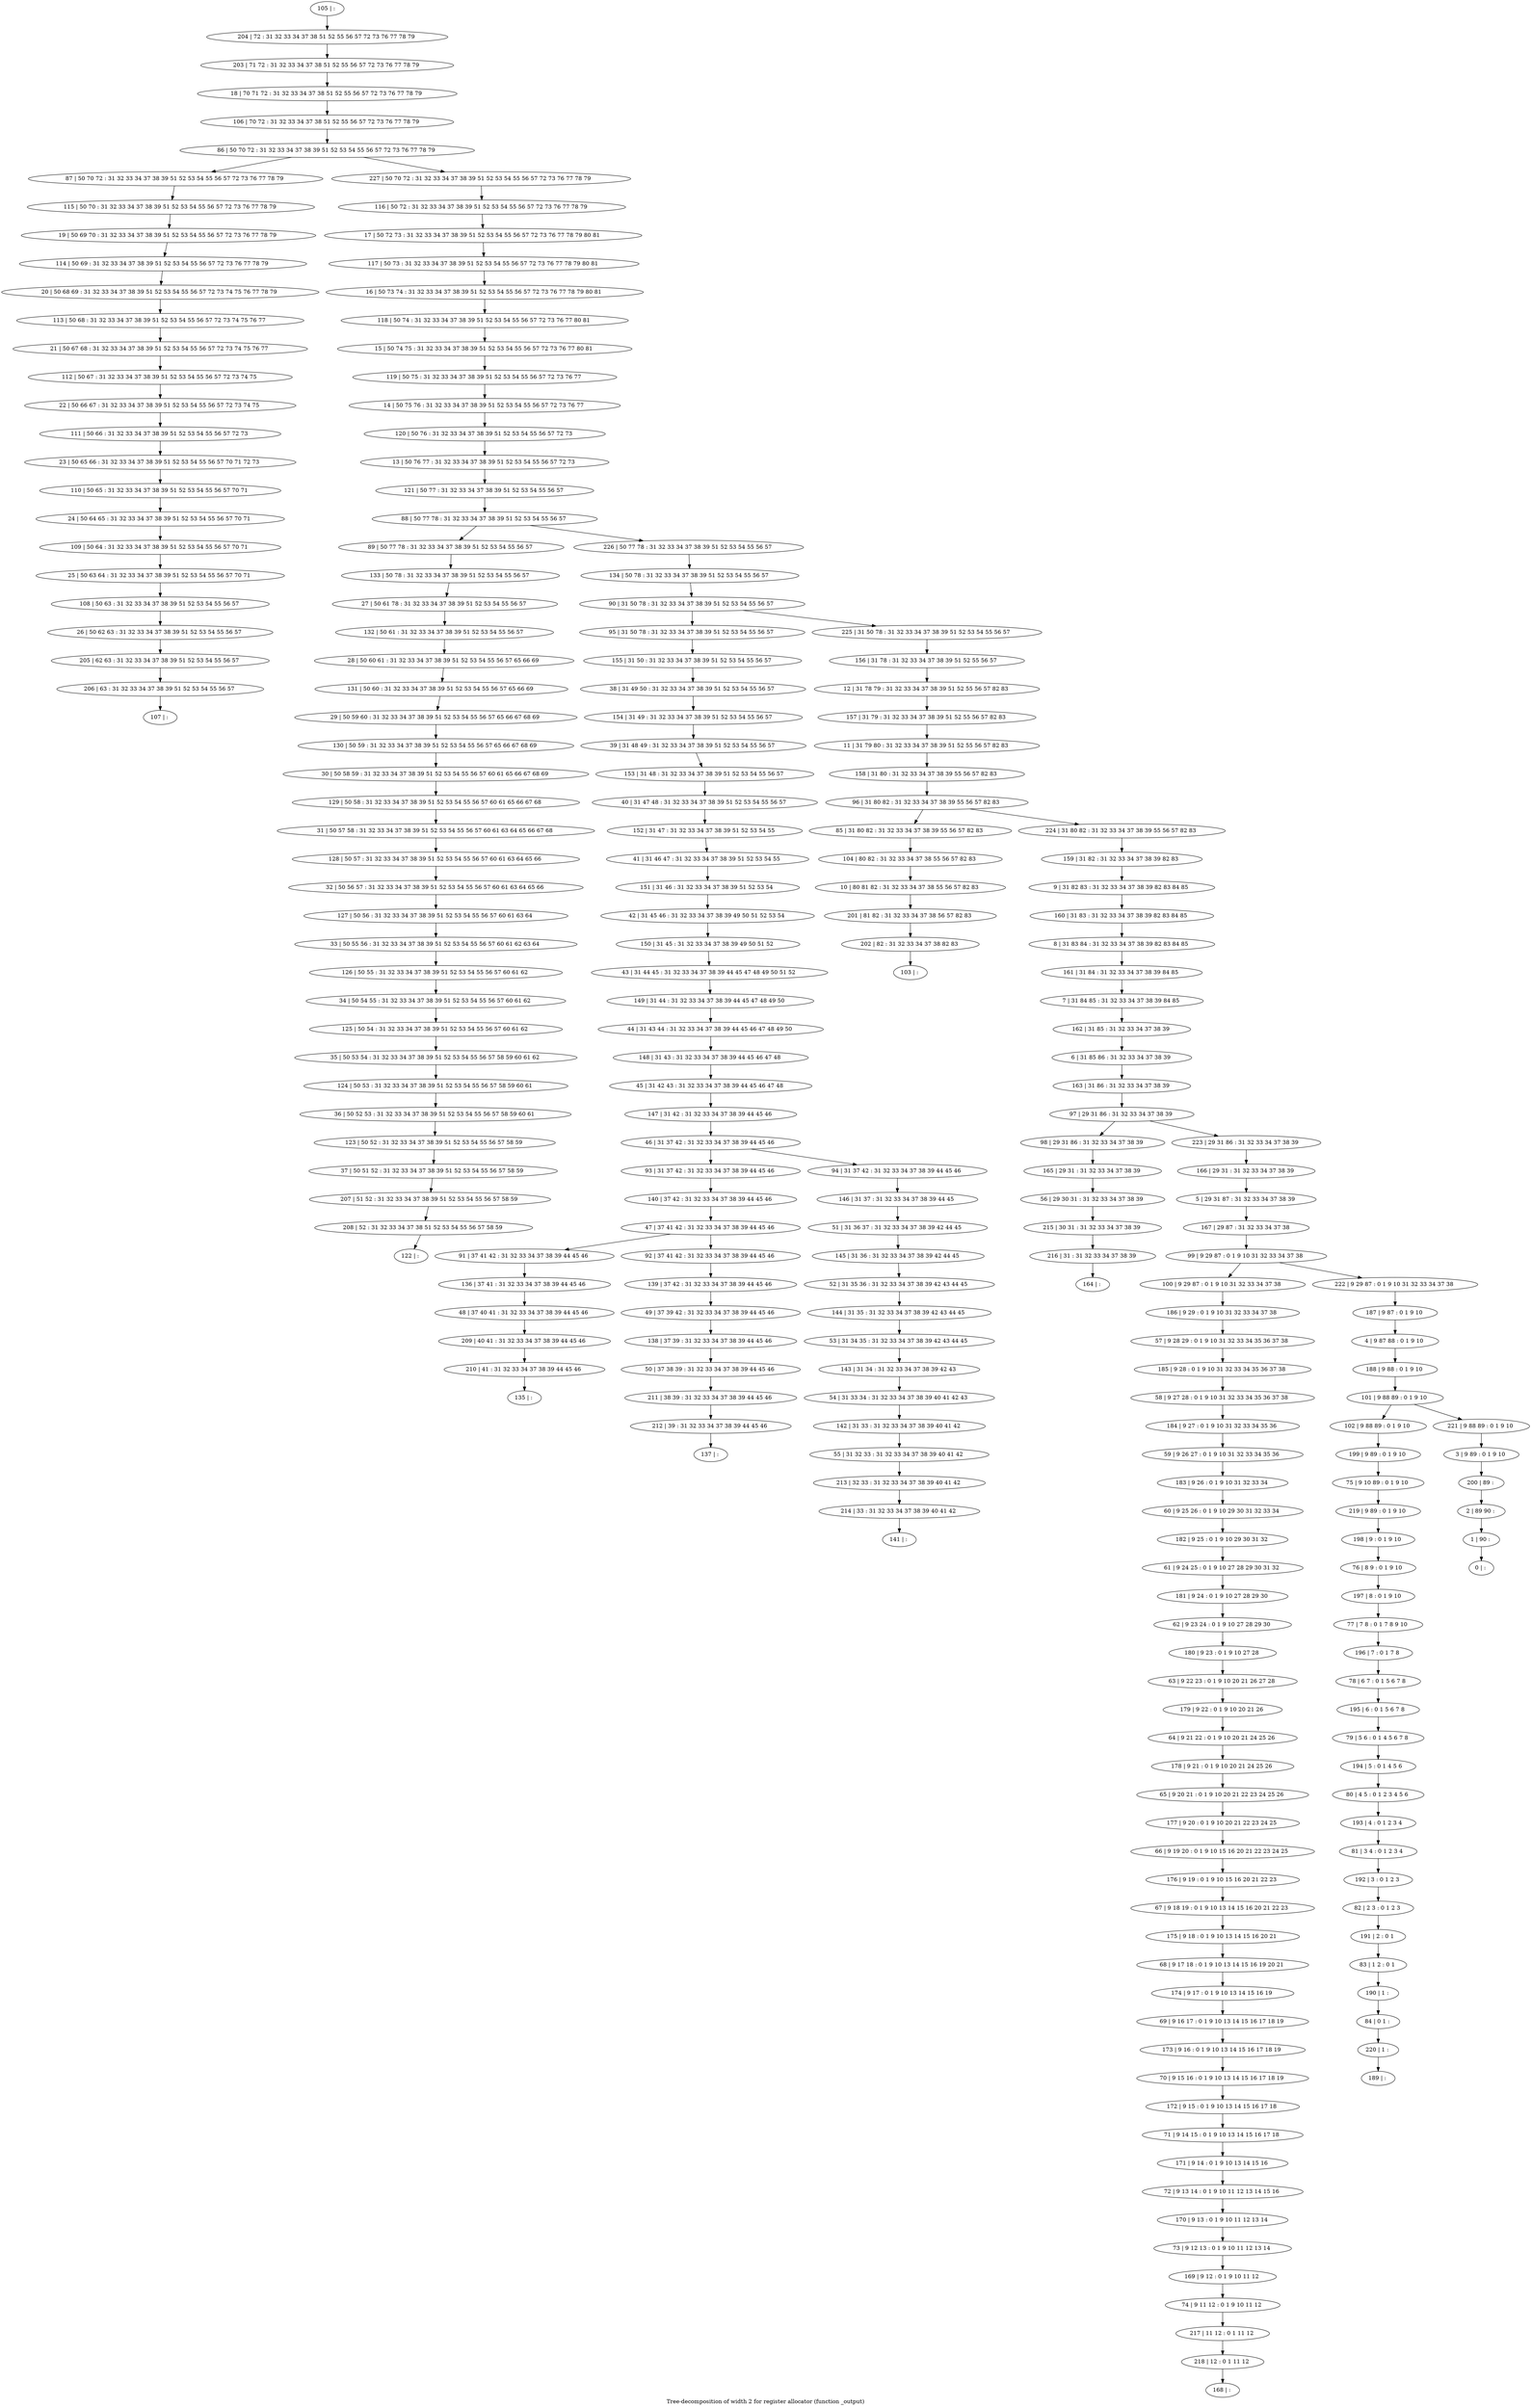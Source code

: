 digraph G {
graph [label="Tree-decomposition of width 2 for register allocator (function _output)"]
0[label="0 | : "];
1[label="1 | 90 : "];
2[label="2 | 89 90 : "];
3[label="3 | 9 89 : 0 1 9 10 "];
4[label="4 | 9 87 88 : 0 1 9 10 "];
5[label="5 | 29 31 87 : 31 32 33 34 37 38 39 "];
6[label="6 | 31 85 86 : 31 32 33 34 37 38 39 "];
7[label="7 | 31 84 85 : 31 32 33 34 37 38 39 84 85 "];
8[label="8 | 31 83 84 : 31 32 33 34 37 38 39 82 83 84 85 "];
9[label="9 | 31 82 83 : 31 32 33 34 37 38 39 82 83 84 85 "];
10[label="10 | 80 81 82 : 31 32 33 34 37 38 55 56 57 82 83 "];
11[label="11 | 31 79 80 : 31 32 33 34 37 38 39 51 52 55 56 57 82 83 "];
12[label="12 | 31 78 79 : 31 32 33 34 37 38 39 51 52 55 56 57 82 83 "];
13[label="13 | 50 76 77 : 31 32 33 34 37 38 39 51 52 53 54 55 56 57 72 73 "];
14[label="14 | 50 75 76 : 31 32 33 34 37 38 39 51 52 53 54 55 56 57 72 73 76 77 "];
15[label="15 | 50 74 75 : 31 32 33 34 37 38 39 51 52 53 54 55 56 57 72 73 76 77 80 81 "];
16[label="16 | 50 73 74 : 31 32 33 34 37 38 39 51 52 53 54 55 56 57 72 73 76 77 78 79 80 81 "];
17[label="17 | 50 72 73 : 31 32 33 34 37 38 39 51 52 53 54 55 56 57 72 73 76 77 78 79 80 81 "];
18[label="18 | 70 71 72 : 31 32 33 34 37 38 51 52 55 56 57 72 73 76 77 78 79 "];
19[label="19 | 50 69 70 : 31 32 33 34 37 38 39 51 52 53 54 55 56 57 72 73 76 77 78 79 "];
20[label="20 | 50 68 69 : 31 32 33 34 37 38 39 51 52 53 54 55 56 57 72 73 74 75 76 77 78 79 "];
21[label="21 | 50 67 68 : 31 32 33 34 37 38 39 51 52 53 54 55 56 57 72 73 74 75 76 77 "];
22[label="22 | 50 66 67 : 31 32 33 34 37 38 39 51 52 53 54 55 56 57 72 73 74 75 "];
23[label="23 | 50 65 66 : 31 32 33 34 37 38 39 51 52 53 54 55 56 57 70 71 72 73 "];
24[label="24 | 50 64 65 : 31 32 33 34 37 38 39 51 52 53 54 55 56 57 70 71 "];
25[label="25 | 50 63 64 : 31 32 33 34 37 38 39 51 52 53 54 55 56 57 70 71 "];
26[label="26 | 50 62 63 : 31 32 33 34 37 38 39 51 52 53 54 55 56 57 "];
27[label="27 | 50 61 78 : 31 32 33 34 37 38 39 51 52 53 54 55 56 57 "];
28[label="28 | 50 60 61 : 31 32 33 34 37 38 39 51 52 53 54 55 56 57 65 66 69 "];
29[label="29 | 50 59 60 : 31 32 33 34 37 38 39 51 52 53 54 55 56 57 65 66 67 68 69 "];
30[label="30 | 50 58 59 : 31 32 33 34 37 38 39 51 52 53 54 55 56 57 60 61 65 66 67 68 69 "];
31[label="31 | 50 57 58 : 31 32 33 34 37 38 39 51 52 53 54 55 56 57 60 61 63 64 65 66 67 68 "];
32[label="32 | 50 56 57 : 31 32 33 34 37 38 39 51 52 53 54 55 56 57 60 61 63 64 65 66 "];
33[label="33 | 50 55 56 : 31 32 33 34 37 38 39 51 52 53 54 55 56 57 60 61 62 63 64 "];
34[label="34 | 50 54 55 : 31 32 33 34 37 38 39 51 52 53 54 55 56 57 60 61 62 "];
35[label="35 | 50 53 54 : 31 32 33 34 37 38 39 51 52 53 54 55 56 57 58 59 60 61 62 "];
36[label="36 | 50 52 53 : 31 32 33 34 37 38 39 51 52 53 54 55 56 57 58 59 60 61 "];
37[label="37 | 50 51 52 : 31 32 33 34 37 38 39 51 52 53 54 55 56 57 58 59 "];
38[label="38 | 31 49 50 : 31 32 33 34 37 38 39 51 52 53 54 55 56 57 "];
39[label="39 | 31 48 49 : 31 32 33 34 37 38 39 51 52 53 54 55 56 57 "];
40[label="40 | 31 47 48 : 31 32 33 34 37 38 39 51 52 53 54 55 56 57 "];
41[label="41 | 31 46 47 : 31 32 33 34 37 38 39 51 52 53 54 55 "];
42[label="42 | 31 45 46 : 31 32 33 34 37 38 39 49 50 51 52 53 54 "];
43[label="43 | 31 44 45 : 31 32 33 34 37 38 39 44 45 47 48 49 50 51 52 "];
44[label="44 | 31 43 44 : 31 32 33 34 37 38 39 44 45 46 47 48 49 50 "];
45[label="45 | 31 42 43 : 31 32 33 34 37 38 39 44 45 46 47 48 "];
46[label="46 | 31 37 42 : 31 32 33 34 37 38 39 44 45 46 "];
47[label="47 | 37 41 42 : 31 32 33 34 37 38 39 44 45 46 "];
48[label="48 | 37 40 41 : 31 32 33 34 37 38 39 44 45 46 "];
49[label="49 | 37 39 42 : 31 32 33 34 37 38 39 44 45 46 "];
50[label="50 | 37 38 39 : 31 32 33 34 37 38 39 44 45 46 "];
51[label="51 | 31 36 37 : 31 32 33 34 37 38 39 42 44 45 "];
52[label="52 | 31 35 36 : 31 32 33 34 37 38 39 42 43 44 45 "];
53[label="53 | 31 34 35 : 31 32 33 34 37 38 39 42 43 44 45 "];
54[label="54 | 31 33 34 : 31 32 33 34 37 38 39 40 41 42 43 "];
55[label="55 | 31 32 33 : 31 32 33 34 37 38 39 40 41 42 "];
56[label="56 | 29 30 31 : 31 32 33 34 37 38 39 "];
57[label="57 | 9 28 29 : 0 1 9 10 31 32 33 34 35 36 37 38 "];
58[label="58 | 9 27 28 : 0 1 9 10 31 32 33 34 35 36 37 38 "];
59[label="59 | 9 26 27 : 0 1 9 10 31 32 33 34 35 36 "];
60[label="60 | 9 25 26 : 0 1 9 10 29 30 31 32 33 34 "];
61[label="61 | 9 24 25 : 0 1 9 10 27 28 29 30 31 32 "];
62[label="62 | 9 23 24 : 0 1 9 10 27 28 29 30 "];
63[label="63 | 9 22 23 : 0 1 9 10 20 21 26 27 28 "];
64[label="64 | 9 21 22 : 0 1 9 10 20 21 24 25 26 "];
65[label="65 | 9 20 21 : 0 1 9 10 20 21 22 23 24 25 26 "];
66[label="66 | 9 19 20 : 0 1 9 10 15 16 20 21 22 23 24 25 "];
67[label="67 | 9 18 19 : 0 1 9 10 13 14 15 16 20 21 22 23 "];
68[label="68 | 9 17 18 : 0 1 9 10 13 14 15 16 19 20 21 "];
69[label="69 | 9 16 17 : 0 1 9 10 13 14 15 16 17 18 19 "];
70[label="70 | 9 15 16 : 0 1 9 10 13 14 15 16 17 18 19 "];
71[label="71 | 9 14 15 : 0 1 9 10 13 14 15 16 17 18 "];
72[label="72 | 9 13 14 : 0 1 9 10 11 12 13 14 15 16 "];
73[label="73 | 9 12 13 : 0 1 9 10 11 12 13 14 "];
74[label="74 | 9 11 12 : 0 1 9 10 11 12 "];
75[label="75 | 9 10 89 : 0 1 9 10 "];
76[label="76 | 8 9 : 0 1 9 10 "];
77[label="77 | 7 8 : 0 1 7 8 9 10 "];
78[label="78 | 6 7 : 0 1 5 6 7 8 "];
79[label="79 | 5 6 : 0 1 4 5 6 7 8 "];
80[label="80 | 4 5 : 0 1 2 3 4 5 6 "];
81[label="81 | 3 4 : 0 1 2 3 4 "];
82[label="82 | 2 3 : 0 1 2 3 "];
83[label="83 | 1 2 : 0 1 "];
84[label="84 | 0 1 : "];
85[label="85 | 31 80 82 : 31 32 33 34 37 38 39 55 56 57 82 83 "];
86[label="86 | 50 70 72 : 31 32 33 34 37 38 39 51 52 53 54 55 56 57 72 73 76 77 78 79 "];
87[label="87 | 50 70 72 : 31 32 33 34 37 38 39 51 52 53 54 55 56 57 72 73 76 77 78 79 "];
88[label="88 | 50 77 78 : 31 32 33 34 37 38 39 51 52 53 54 55 56 57 "];
89[label="89 | 50 77 78 : 31 32 33 34 37 38 39 51 52 53 54 55 56 57 "];
90[label="90 | 31 50 78 : 31 32 33 34 37 38 39 51 52 53 54 55 56 57 "];
91[label="91 | 37 41 42 : 31 32 33 34 37 38 39 44 45 46 "];
92[label="92 | 37 41 42 : 31 32 33 34 37 38 39 44 45 46 "];
93[label="93 | 31 37 42 : 31 32 33 34 37 38 39 44 45 46 "];
94[label="94 | 31 37 42 : 31 32 33 34 37 38 39 44 45 46 "];
95[label="95 | 31 50 78 : 31 32 33 34 37 38 39 51 52 53 54 55 56 57 "];
96[label="96 | 31 80 82 : 31 32 33 34 37 38 39 55 56 57 82 83 "];
97[label="97 | 29 31 86 : 31 32 33 34 37 38 39 "];
98[label="98 | 29 31 86 : 31 32 33 34 37 38 39 "];
99[label="99 | 9 29 87 : 0 1 9 10 31 32 33 34 37 38 "];
100[label="100 | 9 29 87 : 0 1 9 10 31 32 33 34 37 38 "];
101[label="101 | 9 88 89 : 0 1 9 10 "];
102[label="102 | 9 88 89 : 0 1 9 10 "];
103[label="103 | : "];
104[label="104 | 80 82 : 31 32 33 34 37 38 55 56 57 82 83 "];
105[label="105 | : "];
106[label="106 | 70 72 : 31 32 33 34 37 38 51 52 55 56 57 72 73 76 77 78 79 "];
107[label="107 | : "];
108[label="108 | 50 63 : 31 32 33 34 37 38 39 51 52 53 54 55 56 57 "];
109[label="109 | 50 64 : 31 32 33 34 37 38 39 51 52 53 54 55 56 57 70 71 "];
110[label="110 | 50 65 : 31 32 33 34 37 38 39 51 52 53 54 55 56 57 70 71 "];
111[label="111 | 50 66 : 31 32 33 34 37 38 39 51 52 53 54 55 56 57 72 73 "];
112[label="112 | 50 67 : 31 32 33 34 37 38 39 51 52 53 54 55 56 57 72 73 74 75 "];
113[label="113 | 50 68 : 31 32 33 34 37 38 39 51 52 53 54 55 56 57 72 73 74 75 76 77 "];
114[label="114 | 50 69 : 31 32 33 34 37 38 39 51 52 53 54 55 56 57 72 73 76 77 78 79 "];
115[label="115 | 50 70 : 31 32 33 34 37 38 39 51 52 53 54 55 56 57 72 73 76 77 78 79 "];
116[label="116 | 50 72 : 31 32 33 34 37 38 39 51 52 53 54 55 56 57 72 73 76 77 78 79 "];
117[label="117 | 50 73 : 31 32 33 34 37 38 39 51 52 53 54 55 56 57 72 73 76 77 78 79 80 81 "];
118[label="118 | 50 74 : 31 32 33 34 37 38 39 51 52 53 54 55 56 57 72 73 76 77 80 81 "];
119[label="119 | 50 75 : 31 32 33 34 37 38 39 51 52 53 54 55 56 57 72 73 76 77 "];
120[label="120 | 50 76 : 31 32 33 34 37 38 39 51 52 53 54 55 56 57 72 73 "];
121[label="121 | 50 77 : 31 32 33 34 37 38 39 51 52 53 54 55 56 57 "];
122[label="122 | : "];
123[label="123 | 50 52 : 31 32 33 34 37 38 39 51 52 53 54 55 56 57 58 59 "];
124[label="124 | 50 53 : 31 32 33 34 37 38 39 51 52 53 54 55 56 57 58 59 60 61 "];
125[label="125 | 50 54 : 31 32 33 34 37 38 39 51 52 53 54 55 56 57 60 61 62 "];
126[label="126 | 50 55 : 31 32 33 34 37 38 39 51 52 53 54 55 56 57 60 61 62 "];
127[label="127 | 50 56 : 31 32 33 34 37 38 39 51 52 53 54 55 56 57 60 61 63 64 "];
128[label="128 | 50 57 : 31 32 33 34 37 38 39 51 52 53 54 55 56 57 60 61 63 64 65 66 "];
129[label="129 | 50 58 : 31 32 33 34 37 38 39 51 52 53 54 55 56 57 60 61 65 66 67 68 "];
130[label="130 | 50 59 : 31 32 33 34 37 38 39 51 52 53 54 55 56 57 65 66 67 68 69 "];
131[label="131 | 50 60 : 31 32 33 34 37 38 39 51 52 53 54 55 56 57 65 66 69 "];
132[label="132 | 50 61 : 31 32 33 34 37 38 39 51 52 53 54 55 56 57 "];
133[label="133 | 50 78 : 31 32 33 34 37 38 39 51 52 53 54 55 56 57 "];
134[label="134 | 50 78 : 31 32 33 34 37 38 39 51 52 53 54 55 56 57 "];
135[label="135 | : "];
136[label="136 | 37 41 : 31 32 33 34 37 38 39 44 45 46 "];
137[label="137 | : "];
138[label="138 | 37 39 : 31 32 33 34 37 38 39 44 45 46 "];
139[label="139 | 37 42 : 31 32 33 34 37 38 39 44 45 46 "];
140[label="140 | 37 42 : 31 32 33 34 37 38 39 44 45 46 "];
141[label="141 | : "];
142[label="142 | 31 33 : 31 32 33 34 37 38 39 40 41 42 "];
143[label="143 | 31 34 : 31 32 33 34 37 38 39 42 43 "];
144[label="144 | 31 35 : 31 32 33 34 37 38 39 42 43 44 45 "];
145[label="145 | 31 36 : 31 32 33 34 37 38 39 42 44 45 "];
146[label="146 | 31 37 : 31 32 33 34 37 38 39 44 45 "];
147[label="147 | 31 42 : 31 32 33 34 37 38 39 44 45 46 "];
148[label="148 | 31 43 : 31 32 33 34 37 38 39 44 45 46 47 48 "];
149[label="149 | 31 44 : 31 32 33 34 37 38 39 44 45 47 48 49 50 "];
150[label="150 | 31 45 : 31 32 33 34 37 38 39 49 50 51 52 "];
151[label="151 | 31 46 : 31 32 33 34 37 38 39 51 52 53 54 "];
152[label="152 | 31 47 : 31 32 33 34 37 38 39 51 52 53 54 55 "];
153[label="153 | 31 48 : 31 32 33 34 37 38 39 51 52 53 54 55 56 57 "];
154[label="154 | 31 49 : 31 32 33 34 37 38 39 51 52 53 54 55 56 57 "];
155[label="155 | 31 50 : 31 32 33 34 37 38 39 51 52 53 54 55 56 57 "];
156[label="156 | 31 78 : 31 32 33 34 37 38 39 51 52 55 56 57 "];
157[label="157 | 31 79 : 31 32 33 34 37 38 39 51 52 55 56 57 82 83 "];
158[label="158 | 31 80 : 31 32 33 34 37 38 39 55 56 57 82 83 "];
159[label="159 | 31 82 : 31 32 33 34 37 38 39 82 83 "];
160[label="160 | 31 83 : 31 32 33 34 37 38 39 82 83 84 85 "];
161[label="161 | 31 84 : 31 32 33 34 37 38 39 84 85 "];
162[label="162 | 31 85 : 31 32 33 34 37 38 39 "];
163[label="163 | 31 86 : 31 32 33 34 37 38 39 "];
164[label="164 | : "];
165[label="165 | 29 31 : 31 32 33 34 37 38 39 "];
166[label="166 | 29 31 : 31 32 33 34 37 38 39 "];
167[label="167 | 29 87 : 31 32 33 34 37 38 "];
168[label="168 | : "];
169[label="169 | 9 12 : 0 1 9 10 11 12 "];
170[label="170 | 9 13 : 0 1 9 10 11 12 13 14 "];
171[label="171 | 9 14 : 0 1 9 10 13 14 15 16 "];
172[label="172 | 9 15 : 0 1 9 10 13 14 15 16 17 18 "];
173[label="173 | 9 16 : 0 1 9 10 13 14 15 16 17 18 19 "];
174[label="174 | 9 17 : 0 1 9 10 13 14 15 16 19 "];
175[label="175 | 9 18 : 0 1 9 10 13 14 15 16 20 21 "];
176[label="176 | 9 19 : 0 1 9 10 15 16 20 21 22 23 "];
177[label="177 | 9 20 : 0 1 9 10 20 21 22 23 24 25 "];
178[label="178 | 9 21 : 0 1 9 10 20 21 24 25 26 "];
179[label="179 | 9 22 : 0 1 9 10 20 21 26 "];
180[label="180 | 9 23 : 0 1 9 10 27 28 "];
181[label="181 | 9 24 : 0 1 9 10 27 28 29 30 "];
182[label="182 | 9 25 : 0 1 9 10 29 30 31 32 "];
183[label="183 | 9 26 : 0 1 9 10 31 32 33 34 "];
184[label="184 | 9 27 : 0 1 9 10 31 32 33 34 35 36 "];
185[label="185 | 9 28 : 0 1 9 10 31 32 33 34 35 36 37 38 "];
186[label="186 | 9 29 : 0 1 9 10 31 32 33 34 37 38 "];
187[label="187 | 9 87 : 0 1 9 10 "];
188[label="188 | 9 88 : 0 1 9 10 "];
189[label="189 | : "];
190[label="190 | 1 : "];
191[label="191 | 2 : 0 1 "];
192[label="192 | 3 : 0 1 2 3 "];
193[label="193 | 4 : 0 1 2 3 4 "];
194[label="194 | 5 : 0 1 4 5 6 "];
195[label="195 | 6 : 0 1 5 6 7 8 "];
196[label="196 | 7 : 0 1 7 8 "];
197[label="197 | 8 : 0 1 9 10 "];
198[label="198 | 9 : 0 1 9 10 "];
199[label="199 | 9 89 : 0 1 9 10 "];
200[label="200 | 89 : "];
201[label="201 | 81 82 : 31 32 33 34 37 38 56 57 82 83 "];
202[label="202 | 82 : 31 32 33 34 37 38 82 83 "];
203[label="203 | 71 72 : 31 32 33 34 37 38 51 52 55 56 57 72 73 76 77 78 79 "];
204[label="204 | 72 : 31 32 33 34 37 38 51 52 55 56 57 72 73 76 77 78 79 "];
205[label="205 | 62 63 : 31 32 33 34 37 38 39 51 52 53 54 55 56 57 "];
206[label="206 | 63 : 31 32 33 34 37 38 39 51 52 53 54 55 56 57 "];
207[label="207 | 51 52 : 31 32 33 34 37 38 39 51 52 53 54 55 56 57 58 59 "];
208[label="208 | 52 : 31 32 33 34 37 38 51 52 53 54 55 56 57 58 59 "];
209[label="209 | 40 41 : 31 32 33 34 37 38 39 44 45 46 "];
210[label="210 | 41 : 31 32 33 34 37 38 39 44 45 46 "];
211[label="211 | 38 39 : 31 32 33 34 37 38 39 44 45 46 "];
212[label="212 | 39 : 31 32 33 34 37 38 39 44 45 46 "];
213[label="213 | 32 33 : 31 32 33 34 37 38 39 40 41 42 "];
214[label="214 | 33 : 31 32 33 34 37 38 39 40 41 42 "];
215[label="215 | 30 31 : 31 32 33 34 37 38 39 "];
216[label="216 | 31 : 31 32 33 34 37 38 39 "];
217[label="217 | 11 12 : 0 1 11 12 "];
218[label="218 | 12 : 0 1 11 12 "];
219[label="219 | 9 89 : 0 1 9 10 "];
220[label="220 | 1 : "];
221[label="221 | 9 88 89 : 0 1 9 10 "];
222[label="222 | 9 29 87 : 0 1 9 10 31 32 33 34 37 38 "];
223[label="223 | 29 31 86 : 31 32 33 34 37 38 39 "];
224[label="224 | 31 80 82 : 31 32 33 34 37 38 39 55 56 57 82 83 "];
225[label="225 | 31 50 78 : 31 32 33 34 37 38 39 51 52 53 54 55 56 57 "];
226[label="226 | 50 77 78 : 31 32 33 34 37 38 39 51 52 53 54 55 56 57 "];
227[label="227 | 50 70 72 : 31 32 33 34 37 38 39 51 52 53 54 55 56 57 72 73 76 77 78 79 "];
47->91 ;
47->92 ;
46->93 ;
46->94 ;
104->10 ;
85->104 ;
108->26 ;
25->108 ;
109->25 ;
24->109 ;
110->24 ;
23->110 ;
111->23 ;
22->111 ;
112->22 ;
21->112 ;
113->21 ;
20->113 ;
114->20 ;
19->114 ;
115->19 ;
87->115 ;
123->37 ;
36->123 ;
124->36 ;
35->124 ;
125->35 ;
34->125 ;
126->34 ;
33->126 ;
127->33 ;
32->127 ;
128->32 ;
31->128 ;
129->31 ;
30->129 ;
130->30 ;
29->130 ;
131->29 ;
28->131 ;
132->28 ;
27->132 ;
133->27 ;
89->133 ;
136->48 ;
91->136 ;
138->50 ;
49->138 ;
139->49 ;
92->139 ;
140->47 ;
93->140 ;
142->55 ;
54->142 ;
143->54 ;
53->143 ;
144->53 ;
52->144 ;
145->52 ;
51->145 ;
146->51 ;
94->146 ;
147->46 ;
45->147 ;
148->45 ;
44->148 ;
149->44 ;
43->149 ;
150->43 ;
42->150 ;
151->42 ;
41->151 ;
152->41 ;
40->152 ;
153->40 ;
39->153 ;
154->39 ;
38->154 ;
155->38 ;
95->155 ;
165->56 ;
98->165 ;
169->74 ;
73->169 ;
170->73 ;
72->170 ;
171->72 ;
71->171 ;
172->71 ;
70->172 ;
173->70 ;
69->173 ;
174->69 ;
68->174 ;
175->68 ;
67->175 ;
176->67 ;
66->176 ;
177->66 ;
65->177 ;
178->65 ;
64->178 ;
179->64 ;
63->179 ;
180->63 ;
62->180 ;
181->62 ;
61->181 ;
182->61 ;
60->182 ;
183->60 ;
59->183 ;
184->59 ;
58->184 ;
185->58 ;
57->185 ;
186->57 ;
100->186 ;
190->84 ;
83->190 ;
191->83 ;
82->191 ;
192->82 ;
81->192 ;
193->81 ;
80->193 ;
194->80 ;
79->194 ;
195->79 ;
78->195 ;
196->78 ;
77->196 ;
197->77 ;
76->197 ;
198->76 ;
199->75 ;
102->199 ;
10->201 ;
202->103 ;
201->202 ;
26->205 ;
206->107 ;
205->206 ;
37->207 ;
208->122 ;
207->208 ;
48->209 ;
210->135 ;
209->210 ;
50->211 ;
212->137 ;
211->212 ;
55->213 ;
214->141 ;
213->214 ;
56->215 ;
216->164 ;
215->216 ;
74->217 ;
218->168 ;
217->218 ;
219->198 ;
75->219 ;
220->189 ;
84->220 ;
105->204 ;
204->203 ;
203->18 ;
18->106 ;
106->86 ;
116->17 ;
17->117 ;
117->16 ;
16->118 ;
118->15 ;
15->119 ;
119->14 ;
14->120 ;
120->13 ;
13->121 ;
121->88 ;
134->90 ;
156->12 ;
12->157 ;
157->11 ;
11->158 ;
158->96 ;
159->9 ;
9->160 ;
160->8 ;
8->161 ;
161->7 ;
7->162 ;
162->6 ;
6->163 ;
163->97 ;
166->5 ;
5->167 ;
167->99 ;
187->4 ;
4->188 ;
188->101 ;
3->200 ;
200->2 ;
2->1 ;
1->0 ;
221->3 ;
222->187 ;
223->166 ;
224->159 ;
225->156 ;
226->134 ;
227->116 ;
101->102 ;
101->221 ;
99->100 ;
99->222 ;
97->98 ;
97->223 ;
96->85 ;
96->224 ;
90->95 ;
90->225 ;
88->89 ;
88->226 ;
86->87 ;
86->227 ;
}
